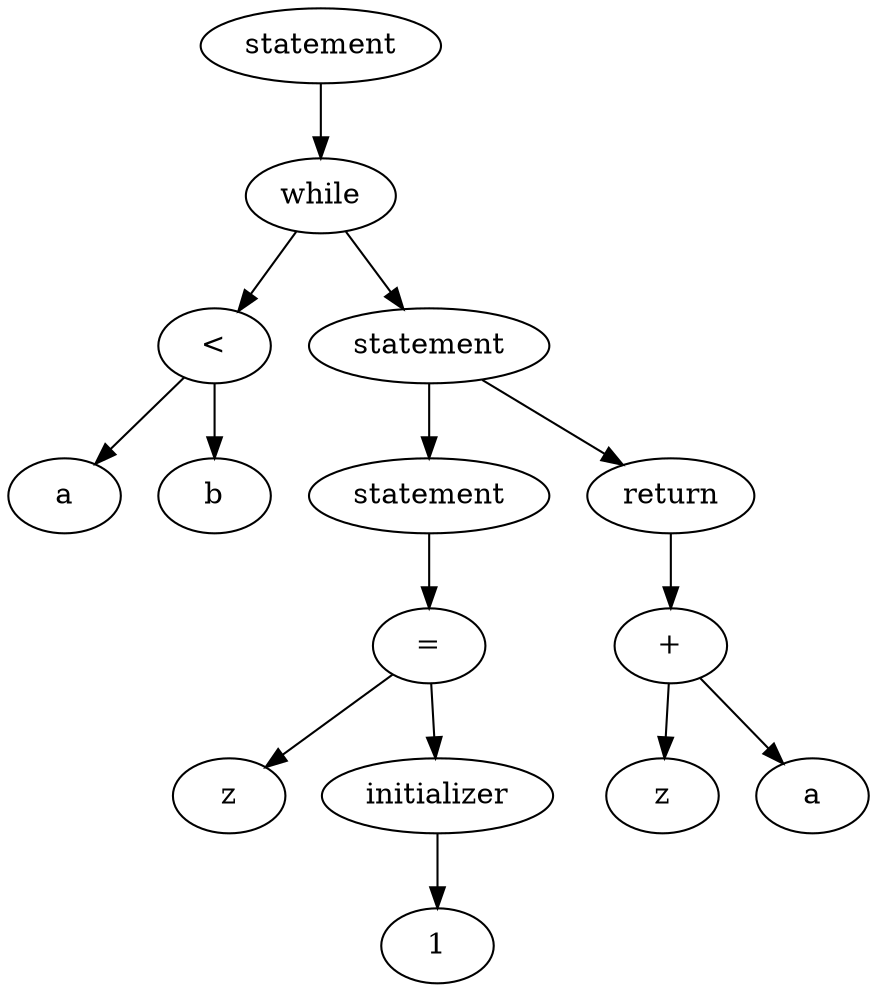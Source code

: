 digraph G {
A00752468 [label = "statement"];
A00752468 -> A00756D88;
A00756D88 [label = "while"];
A00756D88 -> A00753560;
A00756D88 -> A00753650;
A00753560 [label = "<"];
A00753560 -> A00752498;
A00753560 -> A007524C0;
A00752498 [label = "a"];
A007524C0 [label = "b"];
A00753650 [label = "statement"];
A00753650 -> A00753578;
A00753650 -> A00756C80;
A00753578 [label = "statement"];
A00753578 -> A00753628;
A00753628 [label = "="];
A00753628 -> A007535A8;
A00753628 -> A007535F8;
A007535A8 [label = "z"];
A007535F8 [label = "initializer"];
A007535F8 -> A007535D0;
A007535D0 [label = "1"];
A00756C80 [label = "return"];
A00756C80 -> A007504C0;
A007504C0 [label = "+"];
A007504C0 -> A00753680;
A007504C0 -> A007536A8;
A00753680 [label = "z"];
A007536A8 [label = "a"];
}
